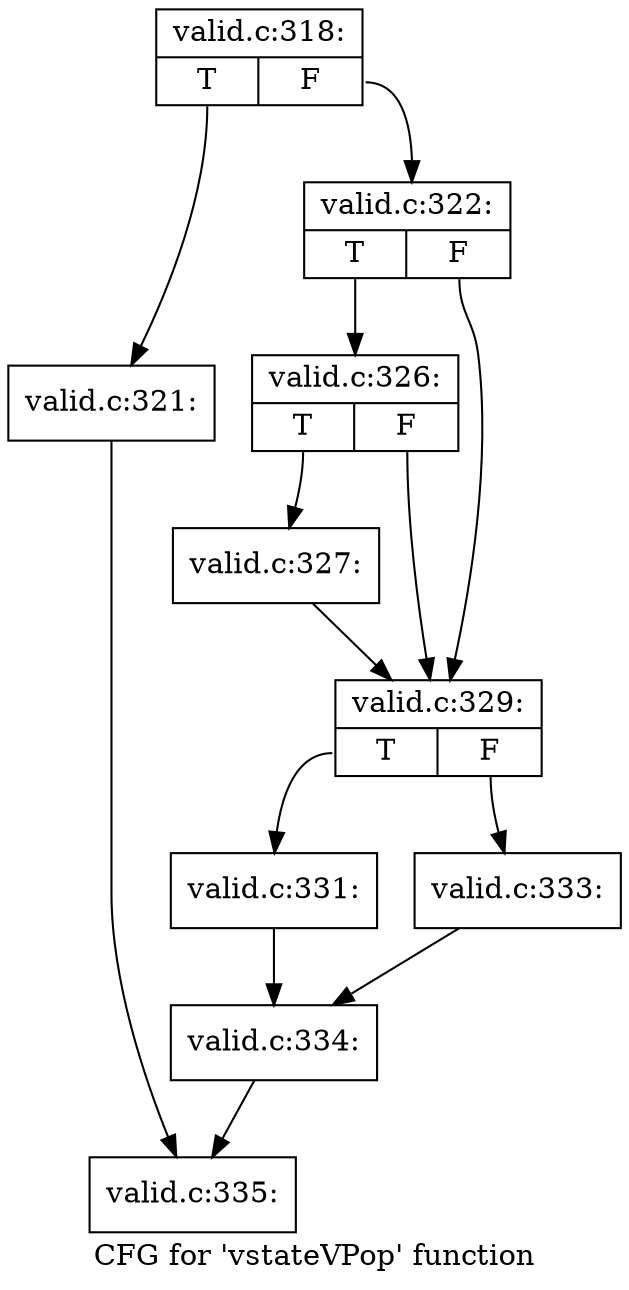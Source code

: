 digraph "CFG for 'vstateVPop' function" {
	label="CFG for 'vstateVPop' function";

	Node0x5336040 [shape=record,label="{valid.c:318:|{<s0>T|<s1>F}}"];
	Node0x5336040:s0 -> Node0x5336320;
	Node0x5336040:s1 -> Node0x5336370;
	Node0x5336320 [shape=record,label="{valid.c:321:}"];
	Node0x5336320 -> Node0x53364e0;
	Node0x5336370 [shape=record,label="{valid.c:322:|{<s0>T|<s1>F}}"];
	Node0x5336370:s0 -> Node0x53418c0;
	Node0x5336370:s1 -> Node0x5341870;
	Node0x53418c0 [shape=record,label="{valid.c:326:|{<s0>T|<s1>F}}"];
	Node0x53418c0:s0 -> Node0x5341820;
	Node0x53418c0:s1 -> Node0x5341870;
	Node0x5341820 [shape=record,label="{valid.c:327:}"];
	Node0x5341820 -> Node0x5341870;
	Node0x5341870 [shape=record,label="{valid.c:329:|{<s0>T|<s1>F}}"];
	Node0x5341870:s0 -> Node0x53427f0;
	Node0x5341870:s1 -> Node0x5343480;
	Node0x53427f0 [shape=record,label="{valid.c:331:}"];
	Node0x53427f0 -> Node0x5342b20;
	Node0x5343480 [shape=record,label="{valid.c:333:}"];
	Node0x5343480 -> Node0x5342b20;
	Node0x5342b20 [shape=record,label="{valid.c:334:}"];
	Node0x5342b20 -> Node0x53364e0;
	Node0x53364e0 [shape=record,label="{valid.c:335:}"];
}
